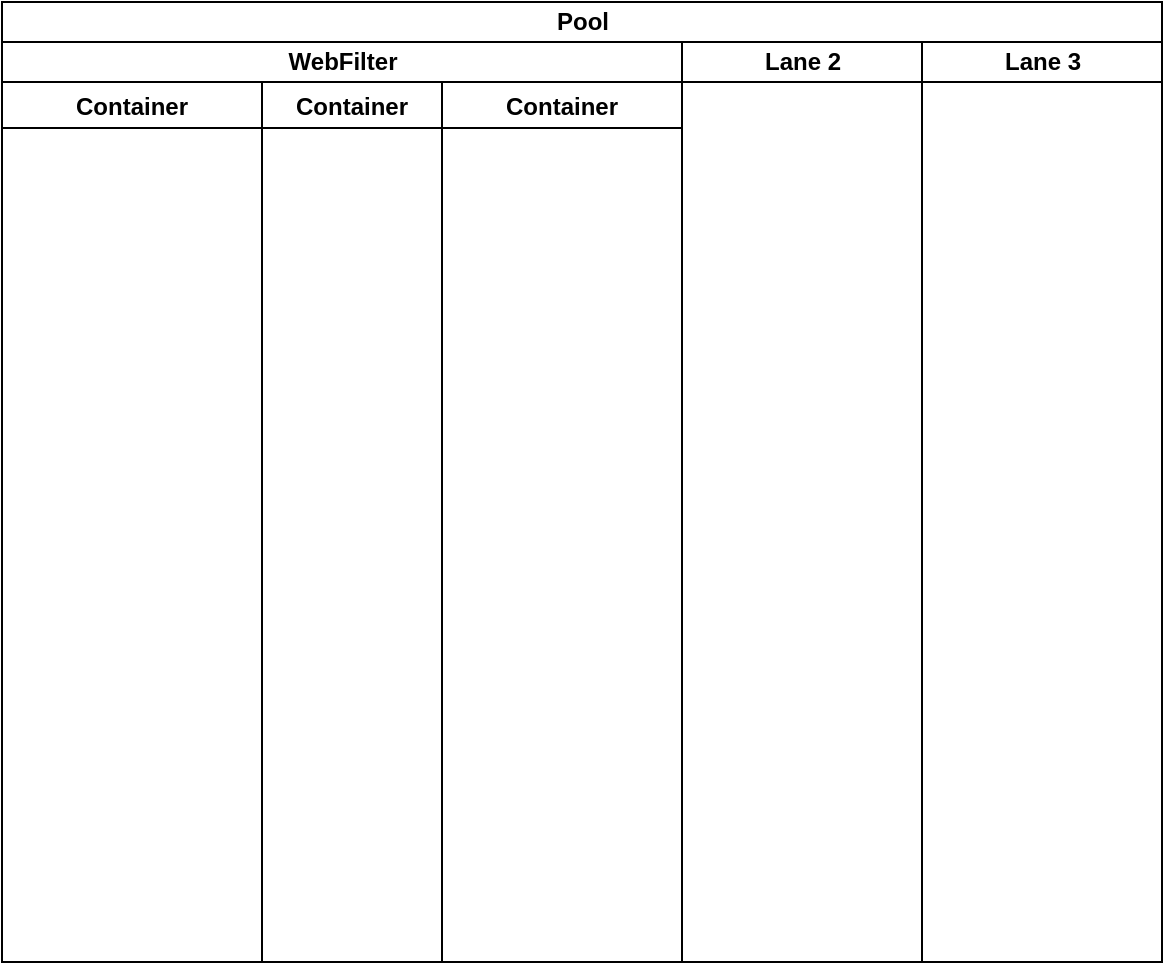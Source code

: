 <mxfile version="24.0.2" type="github">
  <diagram name="第 1 页" id="VrsK1vObfHcU3kOzhvN1">
    <mxGraphModel dx="1042" dy="603" grid="1" gridSize="10" guides="1" tooltips="1" connect="1" arrows="1" fold="1" page="1" pageScale="1" pageWidth="1100" pageHeight="850" math="0" shadow="0">
      <root>
        <mxCell id="0" />
        <mxCell id="1" parent="0" />
        <mxCell id="SqWFuTal-D1tv2gkHb5A-1" value="Pool" style="swimlane;childLayout=stackLayout;resizeParent=1;resizeParentMax=0;startSize=20;html=1;" vertex="1" parent="1">
          <mxGeometry x="80.0" y="60" width="580" height="480" as="geometry" />
        </mxCell>
        <mxCell id="SqWFuTal-D1tv2gkHb5A-2" value="WebFilter" style="swimlane;startSize=20;html=1;" vertex="1" parent="SqWFuTal-D1tv2gkHb5A-1">
          <mxGeometry y="20" width="340" height="460" as="geometry" />
        </mxCell>
        <mxCell id="SqWFuTal-D1tv2gkHb5A-7" value="Container" style="swimlane;startSize=23;" vertex="1" parent="SqWFuTal-D1tv2gkHb5A-2">
          <mxGeometry y="20" width="130" height="440" as="geometry" />
        </mxCell>
        <mxCell id="SqWFuTal-D1tv2gkHb5A-14" value="Container" style="swimlane;" vertex="1" parent="SqWFuTal-D1tv2gkHb5A-2">
          <mxGeometry x="130" y="20" width="90" height="440" as="geometry" />
        </mxCell>
        <mxCell id="SqWFuTal-D1tv2gkHb5A-16" value="Container" style="swimlane;" vertex="1" parent="SqWFuTal-D1tv2gkHb5A-2">
          <mxGeometry x="220" y="20" width="120" height="440" as="geometry" />
        </mxCell>
        <mxCell id="SqWFuTal-D1tv2gkHb5A-3" value="Lane 2" style="swimlane;startSize=20;html=1;" vertex="1" parent="SqWFuTal-D1tv2gkHb5A-1">
          <mxGeometry x="340" y="20" width="120" height="460" as="geometry" />
        </mxCell>
        <mxCell id="SqWFuTal-D1tv2gkHb5A-4" value="Lane 3" style="swimlane;startSize=20;html=1;" vertex="1" parent="SqWFuTal-D1tv2gkHb5A-1">
          <mxGeometry x="460" y="20" width="120" height="460" as="geometry" />
        </mxCell>
      </root>
    </mxGraphModel>
  </diagram>
</mxfile>

